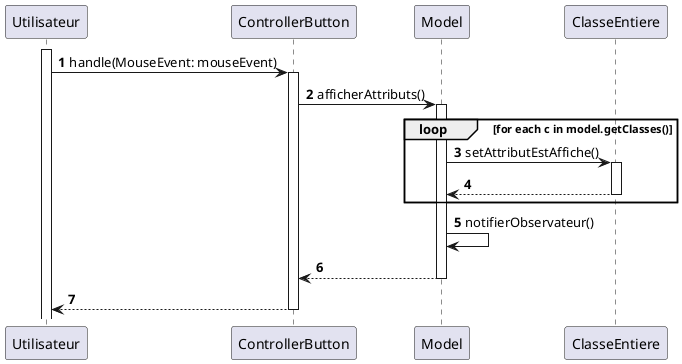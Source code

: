 @startuml

autonumber

participant "Utilisateur" as user
participant "ControllerButton" as controller
participant "Model" as model
participant "ClasseEntiere" as clazz

activate user
user -> controller : handle(MouseEvent: mouseEvent)
activate controller
controller -> model : afficherAttributs()
activate model
'foreach classes in model.getClasses() and do something
loop for each c in model.getClasses()
model -> clazz : setAttributEstAffiche()
activate clazz
clazz --> model
deactivate clazz
end loop

model -> model : notifierObservateur()

model --> controller
deactivate model
controller --> user
deactivate controller

@enduml